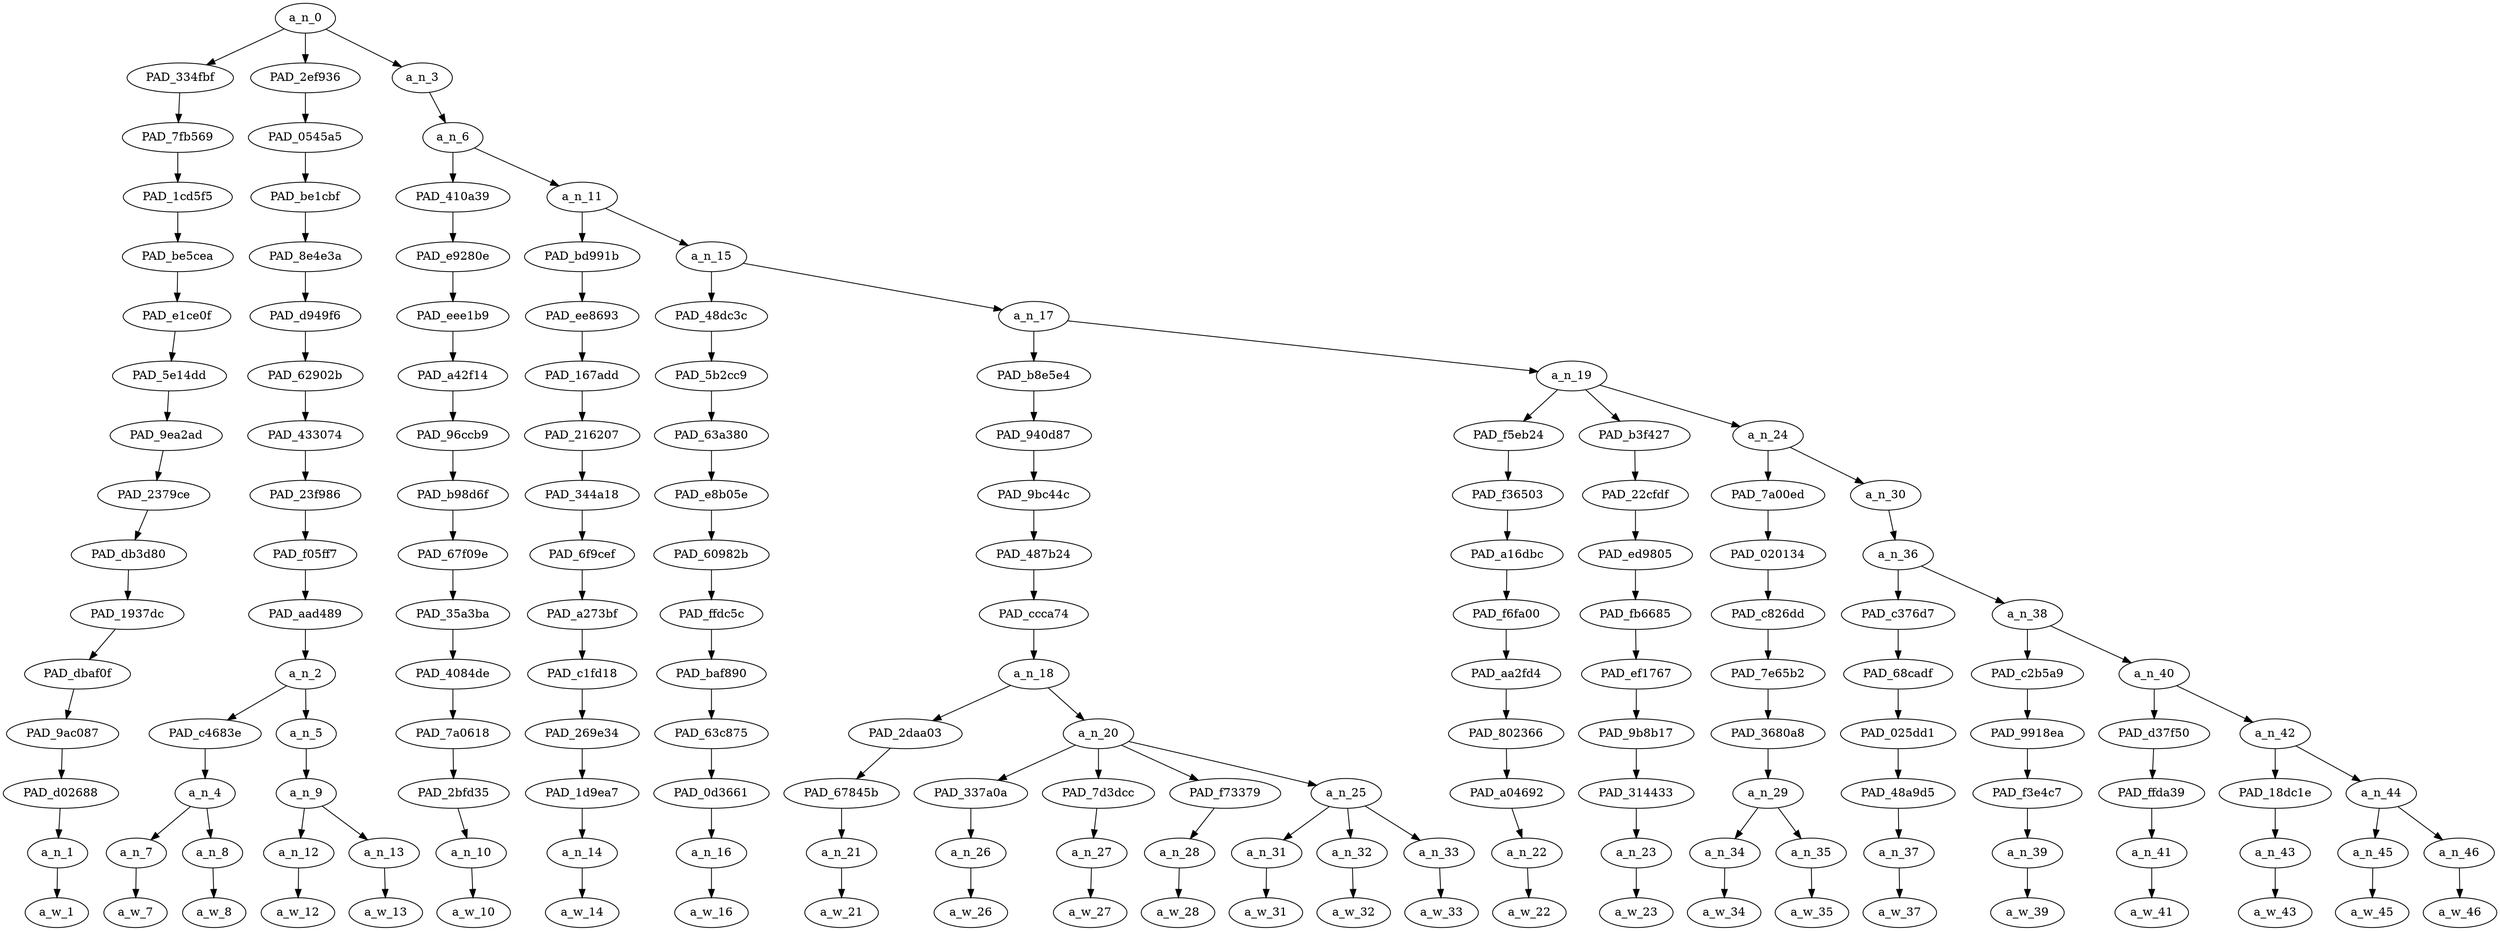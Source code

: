 strict digraph "" {
	a_n_0	[div_dir=1,
		index=0,
		level=15,
		pos="3.0667317708333335,15!",
		text_span="[0, 1, 2, 3, 4, 5, 6, 7, 8, 9, 10, 11, 12, 13, 14, 15, 16, 17, 18, 19, 20, 21, 22, 23, 24]",
		value=1.00000000];
	PAD_334fbf	[div_dir=1,
		index=0,
		level=14,
		pos="0.0,14!",
		text_span="[0]",
		value=0.02652162];
	a_n_0 -> PAD_334fbf;
	PAD_2ef936	[div_dir=-1,
		index=1,
		level=14,
		pos="2.5,14!",
		text_span="[1, 2, 3, 4]",
		value=0.09948913];
	a_n_0 -> PAD_2ef936;
	a_n_3	[div_dir=1,
		index=2,
		level=14,
		pos="6.7001953125,14!",
		text_span="[5, 6, 7, 8, 9, 10, 11, 12, 13, 14, 15, 16, 17, 18, 19, 20, 21, 22, 23, 24]",
		value=0.87390840];
	a_n_0 -> a_n_3;
	PAD_7fb569	[div_dir=1,
		index=0,
		level=13,
		pos="0.0,13!",
		text_span="[0]",
		value=0.02652162];
	PAD_334fbf -> PAD_7fb569;
	PAD_1cd5f5	[div_dir=1,
		index=0,
		level=12,
		pos="0.0,12!",
		text_span="[0]",
		value=0.02652162];
	PAD_7fb569 -> PAD_1cd5f5;
	PAD_be5cea	[div_dir=1,
		index=0,
		level=11,
		pos="0.0,11!",
		text_span="[0]",
		value=0.02652162];
	PAD_1cd5f5 -> PAD_be5cea;
	PAD_e1ce0f	[div_dir=1,
		index=0,
		level=10,
		pos="0.0,10!",
		text_span="[0]",
		value=0.02652162];
	PAD_be5cea -> PAD_e1ce0f;
	PAD_5e14dd	[div_dir=1,
		index=0,
		level=9,
		pos="0.0,9!",
		text_span="[0]",
		value=0.02652162];
	PAD_e1ce0f -> PAD_5e14dd;
	PAD_9ea2ad	[div_dir=1,
		index=0,
		level=8,
		pos="0.0,8!",
		text_span="[0]",
		value=0.02652162];
	PAD_5e14dd -> PAD_9ea2ad;
	PAD_2379ce	[div_dir=1,
		index=0,
		level=7,
		pos="0.0,7!",
		text_span="[0]",
		value=0.02652162];
	PAD_9ea2ad -> PAD_2379ce;
	PAD_db3d80	[div_dir=1,
		index=0,
		level=6,
		pos="0.0,6!",
		text_span="[0]",
		value=0.02652162];
	PAD_2379ce -> PAD_db3d80;
	PAD_1937dc	[div_dir=1,
		index=0,
		level=5,
		pos="0.0,5!",
		text_span="[0]",
		value=0.02652162];
	PAD_db3d80 -> PAD_1937dc;
	PAD_dbaf0f	[div_dir=1,
		index=0,
		level=4,
		pos="0.0,4!",
		text_span="[0]",
		value=0.02652162];
	PAD_1937dc -> PAD_dbaf0f;
	PAD_9ac087	[div_dir=1,
		index=0,
		level=3,
		pos="0.0,3!",
		text_span="[0]",
		value=0.02652162];
	PAD_dbaf0f -> PAD_9ac087;
	PAD_d02688	[div_dir=1,
		index=0,
		level=2,
		pos="0.0,2!",
		text_span="[0]",
		value=0.02652162];
	PAD_9ac087 -> PAD_d02688;
	a_n_1	[div_dir=1,
		index=0,
		level=1,
		pos="0.0,1!",
		text_span="[0]",
		value=0.02652162];
	PAD_d02688 -> a_n_1;
	a_w_1	[div_dir=0,
		index=0,
		level=0,
		pos="0,0!",
		text_span="[0]",
		value="<user>"];
	a_n_1 -> a_w_1;
	PAD_0545a5	[div_dir=-1,
		index=1,
		level=13,
		pos="2.5,13!",
		text_span="[1, 2, 3, 4]",
		value=0.09948913];
	PAD_2ef936 -> PAD_0545a5;
	PAD_be1cbf	[div_dir=-1,
		index=1,
		level=12,
		pos="2.5,12!",
		text_span="[1, 2, 3, 4]",
		value=0.09948913];
	PAD_0545a5 -> PAD_be1cbf;
	PAD_8e4e3a	[div_dir=-1,
		index=1,
		level=11,
		pos="2.5,11!",
		text_span="[1, 2, 3, 4]",
		value=0.09948913];
	PAD_be1cbf -> PAD_8e4e3a;
	PAD_d949f6	[div_dir=-1,
		index=1,
		level=10,
		pos="2.5,10!",
		text_span="[1, 2, 3, 4]",
		value=0.09948913];
	PAD_8e4e3a -> PAD_d949f6;
	PAD_62902b	[div_dir=-1,
		index=1,
		level=9,
		pos="2.5,9!",
		text_span="[1, 2, 3, 4]",
		value=0.09948913];
	PAD_d949f6 -> PAD_62902b;
	PAD_433074	[div_dir=-1,
		index=1,
		level=8,
		pos="2.5,8!",
		text_span="[1, 2, 3, 4]",
		value=0.09948913];
	PAD_62902b -> PAD_433074;
	PAD_23f986	[div_dir=-1,
		index=1,
		level=7,
		pos="2.5,7!",
		text_span="[1, 2, 3, 4]",
		value=0.09948913];
	PAD_433074 -> PAD_23f986;
	PAD_f05ff7	[div_dir=-1,
		index=1,
		level=6,
		pos="2.5,6!",
		text_span="[1, 2, 3, 4]",
		value=0.09948913];
	PAD_23f986 -> PAD_f05ff7;
	PAD_aad489	[div_dir=-1,
		index=1,
		level=5,
		pos="2.5,5!",
		text_span="[1, 2, 3, 4]",
		value=0.09948913];
	PAD_f05ff7 -> PAD_aad489;
	a_n_2	[div_dir=-1,
		index=1,
		level=4,
		pos="2.5,4!",
		text_span="[1, 2, 3, 4]",
		value=0.09948913];
	PAD_aad489 -> a_n_2;
	PAD_c4683e	[div_dir=-1,
		index=1,
		level=3,
		pos="1.5,3!",
		text_span="[1, 2]",
		value=0.05332381];
	a_n_2 -> PAD_c4683e;
	a_n_5	[div_dir=1,
		index=2,
		level=3,
		pos="3.5,3!",
		text_span="[3, 4]",
		value=0.04612208];
	a_n_2 -> a_n_5;
	a_n_4	[div_dir=-1,
		index=1,
		level=2,
		pos="1.5,2!",
		text_span="[1, 2]",
		value=0.05332381];
	PAD_c4683e -> a_n_4;
	a_n_7	[div_dir=-1,
		index=1,
		level=1,
		pos="1.0,1!",
		text_span="[1]",
		value=0.02665946];
	a_n_4 -> a_n_7;
	a_n_8	[div_dir=-1,
		index=2,
		level=1,
		pos="2.0,1!",
		text_span="[2]",
		value=0.02656788];
	a_n_4 -> a_n_8;
	a_w_7	[div_dir=0,
		index=1,
		level=0,
		pos="1,0!",
		text_span="[1]",
		value=every];
	a_n_7 -> a_w_7;
	a_w_8	[div_dir=0,
		index=2,
		level=0,
		pos="2,0!",
		text_span="[2]",
		value=time];
	a_n_8 -> a_w_8;
	a_n_9	[div_dir=1,
		index=2,
		level=2,
		pos="3.5,2!",
		text_span="[3, 4]",
		value=0.04608690];
	a_n_5 -> a_n_9;
	a_n_12	[div_dir=1,
		index=3,
		level=1,
		pos="3.0,1!",
		text_span="[3]",
		value=0.02553141];
	a_n_9 -> a_n_12;
	a_n_13	[div_dir=-1,
		index=4,
		level=1,
		pos="4.0,1!",
		text_span="[4]",
		value=0.02052031];
	a_n_9 -> a_n_13;
	a_w_12	[div_dir=0,
		index=3,
		level=0,
		pos="3,0!",
		text_span="[3]",
		value=i];
	a_n_12 -> a_w_12;
	a_w_13	[div_dir=0,
		index=4,
		level=0,
		pos="4,0!",
		text_span="[4]",
		value=go];
	a_n_13 -> a_w_13;
	a_n_6	[div_dir=1,
		index=2,
		level=13,
		pos="6.7001953125,13!",
		text_span="[5, 6, 7, 8, 9, 10, 11, 12, 13, 14, 15, 16, 17, 18, 19, 20, 21, 22, 23, 24]",
		value=0.87381540];
	a_n_3 -> a_n_6;
	PAD_410a39	[div_dir=1,
		index=2,
		level=12,
		pos="5.0,12!",
		text_span="[5]",
		value=0.02163340];
	a_n_6 -> PAD_410a39;
	a_n_11	[div_dir=1,
		index=3,
		level=12,
		pos="8.400390625,12!",
		text_span="[6, 7, 8, 9, 10, 11, 12, 13, 14, 15, 16, 17, 18, 19, 20, 21, 22, 23, 24]",
		value=0.85208900];
	a_n_6 -> a_n_11;
	PAD_e9280e	[div_dir=1,
		index=2,
		level=11,
		pos="5.0,11!",
		text_span="[5]",
		value=0.02163340];
	PAD_410a39 -> PAD_e9280e;
	PAD_eee1b9	[div_dir=1,
		index=2,
		level=10,
		pos="5.0,10!",
		text_span="[5]",
		value=0.02163340];
	PAD_e9280e -> PAD_eee1b9;
	PAD_a42f14	[div_dir=1,
		index=2,
		level=9,
		pos="5.0,9!",
		text_span="[5]",
		value=0.02163340];
	PAD_eee1b9 -> PAD_a42f14;
	PAD_96ccb9	[div_dir=1,
		index=2,
		level=8,
		pos="5.0,8!",
		text_span="[5]",
		value=0.02163340];
	PAD_a42f14 -> PAD_96ccb9;
	PAD_b98d6f	[div_dir=1,
		index=2,
		level=7,
		pos="5.0,7!",
		text_span="[5]",
		value=0.02163340];
	PAD_96ccb9 -> PAD_b98d6f;
	PAD_67f09e	[div_dir=1,
		index=2,
		level=6,
		pos="5.0,6!",
		text_span="[5]",
		value=0.02163340];
	PAD_b98d6f -> PAD_67f09e;
	PAD_35a3ba	[div_dir=1,
		index=2,
		level=5,
		pos="5.0,5!",
		text_span="[5]",
		value=0.02163340];
	PAD_67f09e -> PAD_35a3ba;
	PAD_4084de	[div_dir=1,
		index=2,
		level=4,
		pos="5.0,4!",
		text_span="[5]",
		value=0.02163340];
	PAD_35a3ba -> PAD_4084de;
	PAD_7a0618	[div_dir=1,
		index=3,
		level=3,
		pos="5.0,3!",
		text_span="[5]",
		value=0.02163340];
	PAD_4084de -> PAD_7a0618;
	PAD_2bfd35	[div_dir=1,
		index=3,
		level=2,
		pos="5.0,2!",
		text_span="[5]",
		value=0.02163340];
	PAD_7a0618 -> PAD_2bfd35;
	a_n_10	[div_dir=1,
		index=5,
		level=1,
		pos="5.0,1!",
		text_span="[5]",
		value=0.02163340];
	PAD_2bfd35 -> a_n_10;
	a_w_10	[div_dir=0,
		index=5,
		level=0,
		pos="5,0!",
		text_span="[5]",
		value=to];
	a_n_10 -> a_w_10;
	PAD_bd991b	[div_dir=-1,
		index=3,
		level=11,
		pos="6.0,11!",
		text_span="[6]",
		value=0.04813846];
	a_n_11 -> PAD_bd991b;
	a_n_15	[div_dir=1,
		index=4,
		level=11,
		pos="10.80078125,11!",
		text_span="[7, 8, 9, 10, 11, 12, 13, 14, 15, 16, 17, 18, 19, 20, 21, 22, 23, 24]",
		value=0.80387018];
	a_n_11 -> a_n_15;
	PAD_ee8693	[div_dir=-1,
		index=3,
		level=10,
		pos="6.0,10!",
		text_span="[6]",
		value=0.04813846];
	PAD_bd991b -> PAD_ee8693;
	PAD_167add	[div_dir=-1,
		index=3,
		level=9,
		pos="6.0,9!",
		text_span="[6]",
		value=0.04813846];
	PAD_ee8693 -> PAD_167add;
	PAD_216207	[div_dir=-1,
		index=3,
		level=8,
		pos="6.0,8!",
		text_span="[6]",
		value=0.04813846];
	PAD_167add -> PAD_216207;
	PAD_344a18	[div_dir=-1,
		index=3,
		level=7,
		pos="6.0,7!",
		text_span="[6]",
		value=0.04813846];
	PAD_216207 -> PAD_344a18;
	PAD_6f9cef	[div_dir=-1,
		index=3,
		level=6,
		pos="6.0,6!",
		text_span="[6]",
		value=0.04813846];
	PAD_344a18 -> PAD_6f9cef;
	PAD_a273bf	[div_dir=-1,
		index=3,
		level=5,
		pos="6.0,5!",
		text_span="[6]",
		value=0.04813846];
	PAD_6f9cef -> PAD_a273bf;
	PAD_c1fd18	[div_dir=-1,
		index=3,
		level=4,
		pos="6.0,4!",
		text_span="[6]",
		value=0.04813846];
	PAD_a273bf -> PAD_c1fd18;
	PAD_269e34	[div_dir=-1,
		index=4,
		level=3,
		pos="6.0,3!",
		text_span="[6]",
		value=0.04813846];
	PAD_c1fd18 -> PAD_269e34;
	PAD_1d9ea7	[div_dir=-1,
		index=4,
		level=2,
		pos="6.0,2!",
		text_span="[6]",
		value=0.04813846];
	PAD_269e34 -> PAD_1d9ea7;
	a_n_14	[div_dir=-1,
		index=6,
		level=1,
		pos="6.0,1!",
		text_span="[6]",
		value=0.04813846];
	PAD_1d9ea7 -> a_n_14;
	a_w_14	[div_dir=0,
		index=6,
		level=0,
		pos="6,0!",
		text_span="[6]",
		value=budapest];
	a_n_14 -> a_w_14;
	PAD_48dc3c	[div_dir=1,
		index=4,
		level=10,
		pos="7.0,10!",
		text_span="[7]",
		value=0.02534107];
	a_n_15 -> PAD_48dc3c;
	a_n_17	[div_dir=1,
		index=5,
		level=10,
		pos="14.6015625,10!",
		text_span="[8, 9, 10, 11, 12, 13, 14, 15, 16, 17, 18, 19, 20, 21, 22, 23, 24]",
		value=0.77839818];
	a_n_15 -> a_n_17;
	PAD_5b2cc9	[div_dir=1,
		index=4,
		level=9,
		pos="7.0,9!",
		text_span="[7]",
		value=0.02534107];
	PAD_48dc3c -> PAD_5b2cc9;
	PAD_63a380	[div_dir=1,
		index=4,
		level=8,
		pos="7.0,8!",
		text_span="[7]",
		value=0.02534107];
	PAD_5b2cc9 -> PAD_63a380;
	PAD_e8b05e	[div_dir=1,
		index=4,
		level=7,
		pos="7.0,7!",
		text_span="[7]",
		value=0.02534107];
	PAD_63a380 -> PAD_e8b05e;
	PAD_60982b	[div_dir=1,
		index=4,
		level=6,
		pos="7.0,6!",
		text_span="[7]",
		value=0.02534107];
	PAD_e8b05e -> PAD_60982b;
	PAD_ffdc5c	[div_dir=1,
		index=4,
		level=5,
		pos="7.0,5!",
		text_span="[7]",
		value=0.02534107];
	PAD_60982b -> PAD_ffdc5c;
	PAD_baf890	[div_dir=1,
		index=4,
		level=4,
		pos="7.0,4!",
		text_span="[7]",
		value=0.02534107];
	PAD_ffdc5c -> PAD_baf890;
	PAD_63c875	[div_dir=1,
		index=5,
		level=3,
		pos="7.0,3!",
		text_span="[7]",
		value=0.02534107];
	PAD_baf890 -> PAD_63c875;
	PAD_0d3661	[div_dir=1,
		index=5,
		level=2,
		pos="7.0,2!",
		text_span="[7]",
		value=0.02534107];
	PAD_63c875 -> PAD_0d3661;
	a_n_16	[div_dir=1,
		index=7,
		level=1,
		pos="7.0,1!",
		text_span="[7]",
		value=0.02534107];
	PAD_0d3661 -> a_n_16;
	a_w_16	[div_dir=0,
		index=7,
		level=0,
		pos="7,0!",
		text_span="[7]",
		value=it];
	a_n_16 -> a_w_16;
	PAD_b8e5e4	[div_dir=1,
		index=5,
		level=9,
		pos="12.625,9!",
		text_span="[8, 9, 10, 11, 12, 13, 14]",
		value=0.32240139];
	a_n_17 -> PAD_b8e5e4;
	a_n_19	[div_dir=1,
		index=6,
		level=9,
		pos="16.578125,9!",
		text_span="[15, 16, 17, 18, 19, 20, 21, 22, 23, 24]",
		value=0.45589732];
	a_n_17 -> a_n_19;
	PAD_940d87	[div_dir=1,
		index=5,
		level=8,
		pos="12.625,8!",
		text_span="[8, 9, 10, 11, 12, 13, 14]",
		value=0.32240139];
	PAD_b8e5e4 -> PAD_940d87;
	PAD_9bc44c	[div_dir=1,
		index=5,
		level=7,
		pos="12.625,7!",
		text_span="[8, 9, 10, 11, 12, 13, 14]",
		value=0.32240139];
	PAD_940d87 -> PAD_9bc44c;
	PAD_487b24	[div_dir=1,
		index=5,
		level=6,
		pos="12.625,6!",
		text_span="[8, 9, 10, 11, 12, 13, 14]",
		value=0.32240139];
	PAD_9bc44c -> PAD_487b24;
	PAD_ccca74	[div_dir=1,
		index=5,
		level=5,
		pos="12.625,5!",
		text_span="[8, 9, 10, 11, 12, 13, 14]",
		value=0.32240139];
	PAD_487b24 -> PAD_ccca74;
	a_n_18	[div_dir=1,
		index=5,
		level=4,
		pos="12.625,4!",
		text_span="[8, 9, 10, 11, 12, 13, 14]",
		value=0.32240139];
	PAD_ccca74 -> a_n_18;
	PAD_2daa03	[div_dir=1,
		index=7,
		level=3,
		pos="14.0,3!",
		text_span="[14]",
		value=0.05657688];
	a_n_18 -> PAD_2daa03;
	a_n_20	[div_dir=1,
		index=6,
		level=3,
		pos="11.25,3!",
		text_span="[8, 9, 10, 11, 12, 13]",
		value=0.26568690];
	a_n_18 -> a_n_20;
	PAD_67845b	[div_dir=1,
		index=10,
		level=2,
		pos="14.0,2!",
		text_span="[14]",
		value=0.05657688];
	PAD_2daa03 -> PAD_67845b;
	a_n_21	[div_dir=1,
		index=14,
		level=1,
		pos="14.0,1!",
		text_span="[14]",
		value=0.05657688];
	PAD_67845b -> a_n_21;
	a_w_21	[div_dir=0,
		index=14,
		level=0,
		pos="14,0!",
		text_span="[14]",
		value=posters];
	a_n_21 -> a_w_21;
	PAD_337a0a	[div_dir=-1,
		index=7,
		level=2,
		pos="11.0,2!",
		text_span="[11]",
		value=0.04828527];
	a_n_20 -> PAD_337a0a;
	PAD_7d3dcc	[div_dir=1,
		index=8,
		level=2,
		pos="12.0,2!",
		text_span="[12]",
		value=0.03726039];
	a_n_20 -> PAD_7d3dcc;
	PAD_f73379	[div_dir=1,
		index=9,
		level=2,
		pos="13.0,2!",
		text_span="[13]",
		value=0.09411478];
	a_n_20 -> PAD_f73379;
	a_n_25	[div_dir=1,
		index=6,
		level=2,
		pos="9.0,2!",
		text_span="[8, 9, 10]",
		value=0.08589309];
	a_n_20 -> a_n_25;
	a_n_26	[div_dir=-1,
		index=11,
		level=1,
		pos="11.0,1!",
		text_span="[11]",
		value=0.04828527];
	PAD_337a0a -> a_n_26;
	a_w_26	[div_dir=0,
		index=11,
		level=0,
		pos="11,0!",
		text_span="[11]",
		value=homeless];
	a_n_26 -> a_w_26;
	a_n_27	[div_dir=1,
		index=12,
		level=1,
		pos="12.0,1!",
		text_span="[12]",
		value=0.03726039];
	PAD_7d3dcc -> a_n_27;
	a_w_27	[div_dir=0,
		index=12,
		level=0,
		pos="12,0!",
		text_span="[12]",
		value=more2];
	a_n_27 -> a_w_27;
	a_n_28	[div_dir=1,
		index=13,
		level=1,
		pos="13.0,1!",
		text_span="[13]",
		value=0.09411478];
	PAD_f73379 -> a_n_28;
	a_w_28	[div_dir=0,
		index=13,
		level=0,
		pos="13,0!",
		text_span="[13]",
		value=racist];
	a_n_28 -> a_w_28;
	a_n_31	[div_dir=1,
		index=8,
		level=1,
		pos="8.0,1!",
		text_span="[8]",
		value=0.02254454];
	a_n_25 -> a_n_31;
	a_n_32	[div_dir=1,
		index=9,
		level=1,
		pos="9.0,1!",
		text_span="[9]",
		value=0.03611749];
	a_n_25 -> a_n_32;
	a_n_33	[div_dir=1,
		index=10,
		level=1,
		pos="10.0,1!",
		text_span="[10]",
		value=0.02703583];
	a_n_25 -> a_n_33;
	a_w_31	[div_dir=0,
		index=8,
		level=0,
		pos="8,0!",
		text_span="[8]",
		value=more];
	a_n_31 -> a_w_31;
	a_w_32	[div_dir=0,
		index=9,
		level=0,
		pos="9,0!",
		text_span="[9]",
		value=sad];
	a_n_32 -> a_w_32;
	a_w_33	[div_dir=0,
		index=10,
		level=0,
		pos="10,0!",
		text_span="[10]",
		value=more1];
	a_n_33 -> a_w_33;
	PAD_f5eb24	[div_dir=1,
		index=6,
		level=8,
		pos="15.0,8!",
		text_span="[15]",
		value=0.09070364];
	a_n_19 -> PAD_f5eb24;
	PAD_b3f427	[div_dir=1,
		index=7,
		level=8,
		pos="16.0,8!",
		text_span="[16]",
		value=0.03740318];
	a_n_19 -> PAD_b3f427;
	a_n_24	[div_dir=-1,
		index=8,
		level=8,
		pos="18.734375,8!",
		text_span="[17, 18, 19, 20, 21, 22, 23, 24]",
		value=0.32776857];
	a_n_19 -> a_n_24;
	PAD_f36503	[div_dir=1,
		index=6,
		level=7,
		pos="15.0,7!",
		text_span="[15]",
		value=0.09070364];
	PAD_f5eb24 -> PAD_f36503;
	PAD_a16dbc	[div_dir=1,
		index=6,
		level=6,
		pos="15.0,6!",
		text_span="[15]",
		value=0.09070364];
	PAD_f36503 -> PAD_a16dbc;
	PAD_f6fa00	[div_dir=1,
		index=6,
		level=5,
		pos="15.0,5!",
		text_span="[15]",
		value=0.09070364];
	PAD_a16dbc -> PAD_f6fa00;
	PAD_aa2fd4	[div_dir=1,
		index=6,
		level=4,
		pos="15.0,4!",
		text_span="[15]",
		value=0.09070364];
	PAD_f6fa00 -> PAD_aa2fd4;
	PAD_802366	[div_dir=1,
		index=8,
		level=3,
		pos="15.0,3!",
		text_span="[15]",
		value=0.09070364];
	PAD_aa2fd4 -> PAD_802366;
	PAD_a04692	[div_dir=1,
		index=11,
		level=2,
		pos="15.0,2!",
		text_span="[15]",
		value=0.09070364];
	PAD_802366 -> PAD_a04692;
	a_n_22	[div_dir=1,
		index=15,
		level=1,
		pos="15.0,1!",
		text_span="[15]",
		value=0.09070364];
	PAD_a04692 -> a_n_22;
	a_w_22	[div_dir=0,
		index=15,
		level=0,
		pos="15,0!",
		text_span="[15]",
		value=demeaning];
	a_n_22 -> a_w_22;
	PAD_22cfdf	[div_dir=1,
		index=7,
		level=7,
		pos="16.0,7!",
		text_span="[16]",
		value=0.03740318];
	PAD_b3f427 -> PAD_22cfdf;
	PAD_ed9805	[div_dir=1,
		index=7,
		level=6,
		pos="16.0,6!",
		text_span="[16]",
		value=0.03740318];
	PAD_22cfdf -> PAD_ed9805;
	PAD_fb6685	[div_dir=1,
		index=7,
		level=5,
		pos="16.0,5!",
		text_span="[16]",
		value=0.03740318];
	PAD_ed9805 -> PAD_fb6685;
	PAD_ef1767	[div_dir=1,
		index=7,
		level=4,
		pos="16.0,4!",
		text_span="[16]",
		value=0.03740318];
	PAD_fb6685 -> PAD_ef1767;
	PAD_9b8b17	[div_dir=1,
		index=9,
		level=3,
		pos="16.0,3!",
		text_span="[16]",
		value=0.03740318];
	PAD_ef1767 -> PAD_9b8b17;
	PAD_314433	[div_dir=1,
		index=12,
		level=2,
		pos="16.0,2!",
		text_span="[16]",
		value=0.03740318];
	PAD_9b8b17 -> PAD_314433;
	a_n_23	[div_dir=1,
		index=16,
		level=1,
		pos="16.0,1!",
		text_span="[16]",
		value=0.03740318];
	PAD_314433 -> a_n_23;
	a_w_23	[div_dir=0,
		index=16,
		level=0,
		pos="16,0!",
		text_span="[16]",
		value=refugees];
	a_n_23 -> a_w_23;
	PAD_7a00ed	[div_dir=-1,
		index=8,
		level=7,
		pos="17.5,7!",
		text_span="[17, 18]",
		value=0.04291482];
	a_n_24 -> PAD_7a00ed;
	a_n_30	[div_dir=-1,
		index=9,
		level=7,
		pos="19.96875,7!",
		text_span="[19, 20, 21, 22, 23, 24]",
		value=0.28473853];
	a_n_24 -> a_n_30;
	PAD_020134	[div_dir=-1,
		index=8,
		level=6,
		pos="17.5,6!",
		text_span="[17, 18]",
		value=0.04291482];
	PAD_7a00ed -> PAD_020134;
	PAD_c826dd	[div_dir=-1,
		index=8,
		level=5,
		pos="17.5,5!",
		text_span="[17, 18]",
		value=0.04291482];
	PAD_020134 -> PAD_c826dd;
	PAD_7e65b2	[div_dir=-1,
		index=8,
		level=4,
		pos="17.5,4!",
		text_span="[17, 18]",
		value=0.04291482];
	PAD_c826dd -> PAD_7e65b2;
	PAD_3680a8	[div_dir=-1,
		index=10,
		level=3,
		pos="17.5,3!",
		text_span="[17, 18]",
		value=0.04291482];
	PAD_7e65b2 -> PAD_3680a8;
	a_n_29	[div_dir=-1,
		index=13,
		level=2,
		pos="17.5,2!",
		text_span="[17, 18]",
		value=0.04291482];
	PAD_3680a8 -> a_n_29;
	a_n_34	[div_dir=1,
		index=17,
		level=1,
		pos="17.0,1!",
		text_span="[17]",
		value=0.02237695];
	a_n_29 -> a_n_34;
	a_n_35	[div_dir=-1,
		index=18,
		level=1,
		pos="18.0,1!",
		text_span="[18]",
		value=0.02052684];
	a_n_29 -> a_n_35;
	a_w_34	[div_dir=0,
		index=17,
		level=0,
		pos="17,0!",
		text_span="[17]",
		value=last];
	a_n_34 -> a_w_34;
	a_w_35	[div_dir=0,
		index=18,
		level=0,
		pos="18,0!",
		text_span="[18]",
		value=time1];
	a_n_35 -> a_w_35;
	a_n_36	[div_dir=-1,
		index=9,
		level=6,
		pos="19.96875,6!",
		text_span="[19, 20, 21, 22, 23, 24]",
		value=0.28461077];
	a_n_30 -> a_n_36;
	PAD_c376d7	[div_dir=1,
		index=9,
		level=5,
		pos="19.0,5!",
		text_span="[19]",
		value=0.02483741];
	a_n_36 -> PAD_c376d7;
	a_n_38	[div_dir=-1,
		index=10,
		level=5,
		pos="20.9375,5!",
		text_span="[20, 21, 22, 23, 24]",
		value=0.25964561];
	a_n_36 -> a_n_38;
	PAD_68cadf	[div_dir=1,
		index=9,
		level=4,
		pos="19.0,4!",
		text_span="[19]",
		value=0.02483741];
	PAD_c376d7 -> PAD_68cadf;
	PAD_025dd1	[div_dir=1,
		index=11,
		level=3,
		pos="19.0,3!",
		text_span="[19]",
		value=0.02483741];
	PAD_68cadf -> PAD_025dd1;
	PAD_48a9d5	[div_dir=1,
		index=14,
		level=2,
		pos="19.0,2!",
		text_span="[19]",
		value=0.02483741];
	PAD_025dd1 -> PAD_48a9d5;
	a_n_37	[div_dir=1,
		index=19,
		level=1,
		pos="19.0,1!",
		text_span="[19]",
		value=0.02483741];
	PAD_48a9d5 -> a_n_37;
	a_w_37	[div_dir=0,
		index=19,
		level=0,
		pos="19,0!",
		text_span="[19]",
		value=i1];
	a_n_37 -> a_w_37;
	PAD_c2b5a9	[div_dir=1,
		index=10,
		level=4,
		pos="20.0,4!",
		text_span="[20]",
		value=0.04131441];
	a_n_38 -> PAD_c2b5a9;
	a_n_40	[div_dir=-1,
		index=11,
		level=4,
		pos="21.875,4!",
		text_span="[21, 22, 23, 24]",
		value=0.21811718];
	a_n_38 -> a_n_40;
	PAD_9918ea	[div_dir=1,
		index=12,
		level=3,
		pos="20.0,3!",
		text_span="[20]",
		value=0.04131441];
	PAD_c2b5a9 -> PAD_9918ea;
	PAD_f3e4c7	[div_dir=1,
		index=15,
		level=2,
		pos="20.0,2!",
		text_span="[20]",
		value=0.04131441];
	PAD_9918ea -> PAD_f3e4c7;
	a_n_39	[div_dir=1,
		index=20,
		level=1,
		pos="20.0,1!",
		text_span="[20]",
		value=0.04131441];
	PAD_f3e4c7 -> a_n_39;
	a_w_39	[div_dir=0,
		index=20,
		level=0,
		pos="20,0!",
		text_span="[20]",
		value=saw];
	a_n_39 -> a_w_39;
	PAD_d37f50	[div_dir=-1,
		index=13,
		level=3,
		pos="21.0,3!",
		text_span="[21]",
		value=0.12736827];
	a_n_40 -> PAD_d37f50;
	a_n_42	[div_dir=1,
		index=14,
		level=3,
		pos="22.75,3!",
		text_span="[22, 23, 24]",
		value=0.09031986];
	a_n_40 -> a_n_42;
	PAD_ffda39	[div_dir=-1,
		index=16,
		level=2,
		pos="21.0,2!",
		text_span="[21]",
		value=0.12736827];
	PAD_d37f50 -> PAD_ffda39;
	a_n_41	[div_dir=-1,
		index=21,
		level=1,
		pos="21.0,1!",
		text_span="[21]",
		value=0.12736827];
	PAD_ffda39 -> a_n_41;
	a_w_41	[div_dir=0,
		index=21,
		level=0,
		pos="21,0!",
		text_span="[21]",
		value=tents];
	a_n_41 -> a_w_41;
	PAD_18dc1e	[div_dir=1,
		index=17,
		level=2,
		pos="22.0,2!",
		text_span="[22]",
		value=0.03485970];
	a_n_42 -> PAD_18dc1e;
	a_n_44	[div_dir=-1,
		index=18,
		level=2,
		pos="23.5,2!",
		text_span="[23, 24]",
		value=0.05535710];
	a_n_42 -> a_n_44;
	a_n_43	[div_dir=1,
		index=22,
		level=1,
		pos="22.0,1!",
		text_span="[22]",
		value=0.03485970];
	PAD_18dc1e -> a_n_43;
	a_w_43	[div_dir=0,
		index=22,
		level=0,
		pos="22,0!",
		text_span="[22]",
		value=in];
	a_n_43 -> a_w_43;
	a_n_45	[div_dir=1,
		index=23,
		level=1,
		pos="23.0,1!",
		text_span="[23]",
		value=0.02468668];
	a_n_44 -> a_n_45;
	a_n_46	[div_dir=-1,
		index=24,
		level=1,
		pos="24.0,1!",
		text_span="[24]",
		value=0.03064773];
	a_n_44 -> a_n_46;
	a_w_45	[div_dir=0,
		index=23,
		level=0,
		pos="23,0!",
		text_span="[23]",
		value=the];
	a_n_45 -> a_w_45;
	a_w_46	[div_dir=0,
		index=24,
		level=0,
		pos="24,0!",
		text_span="[24]",
		value=park];
	a_n_46 -> a_w_46;
}
